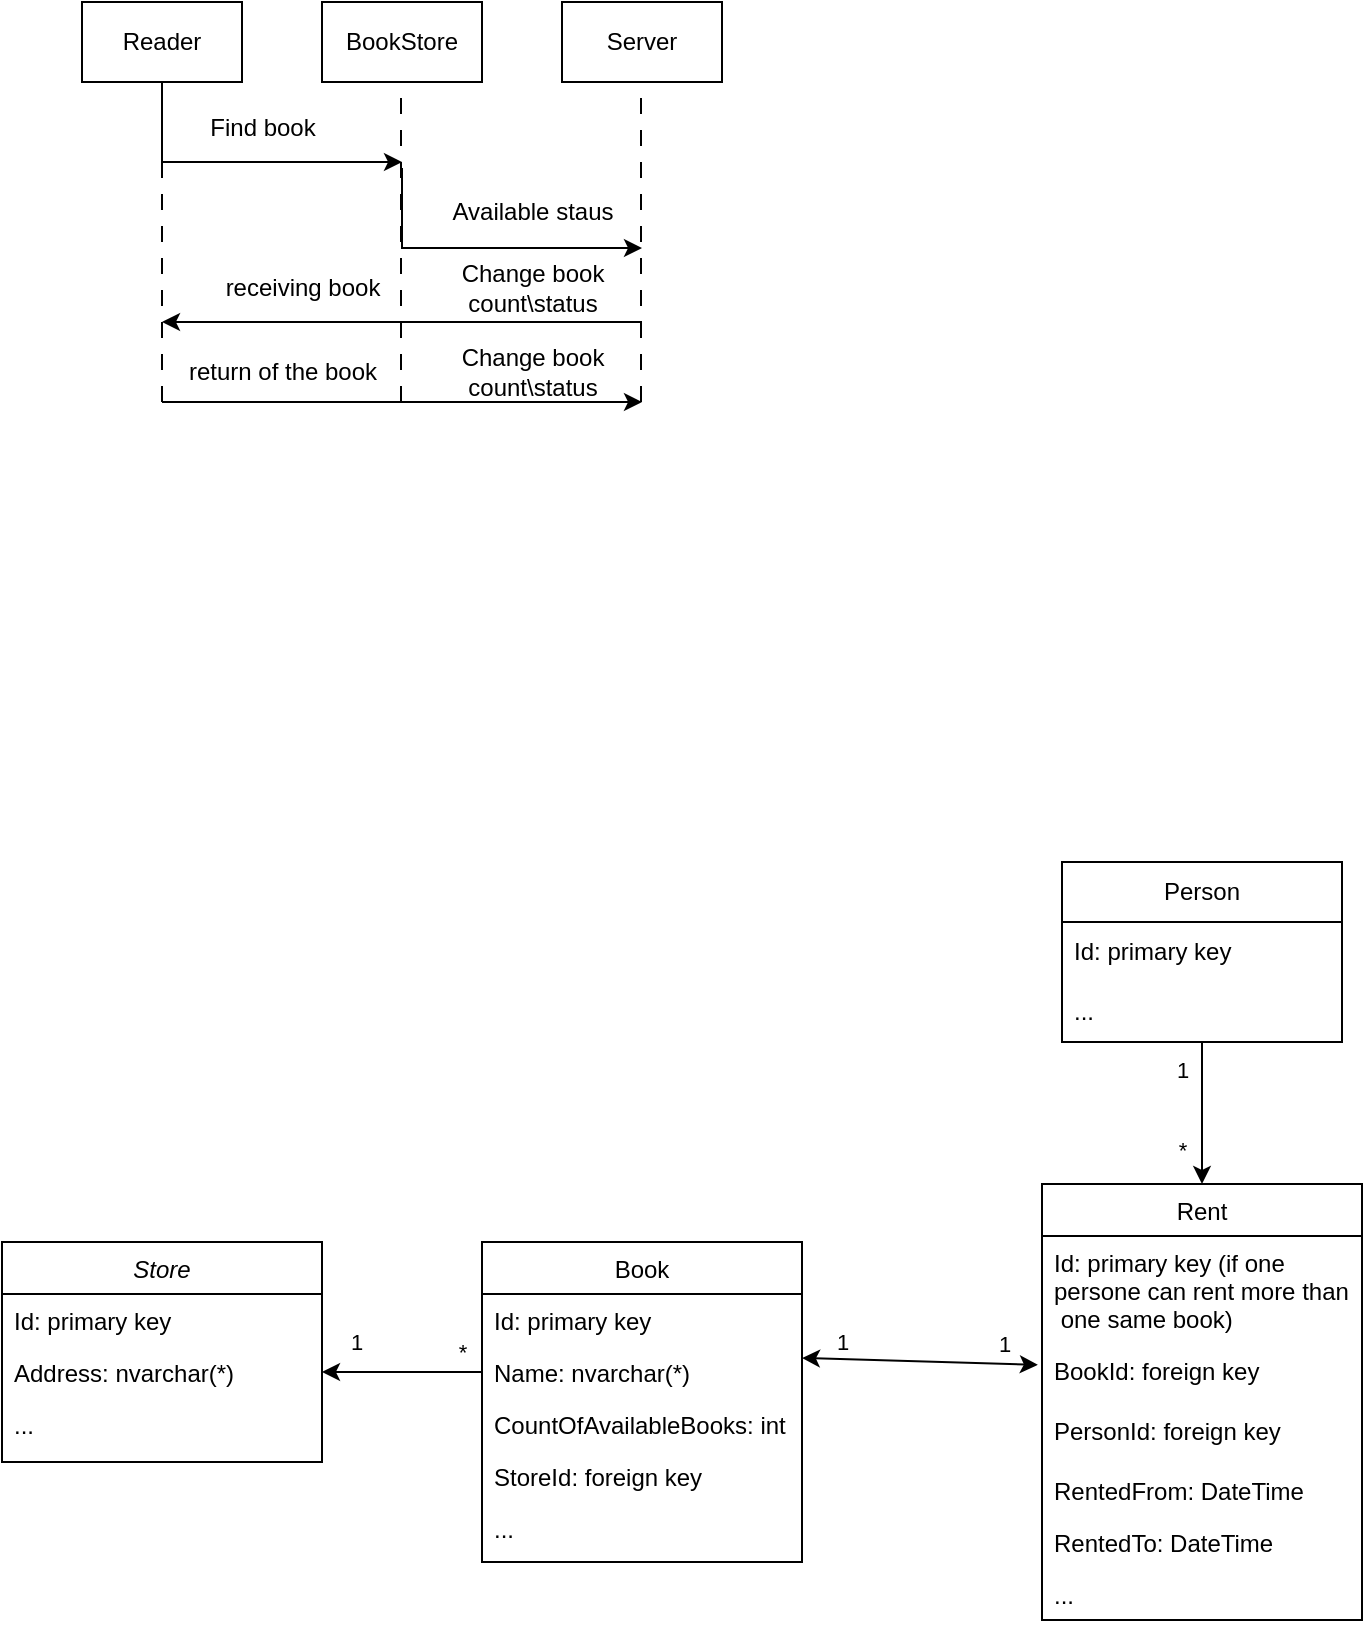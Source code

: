 <mxfile version="24.8.1">
  <diagram id="C5RBs43oDa-KdzZeNtuy" name="Page-1">
    <mxGraphModel grid="1" page="1" gridSize="10" guides="1" tooltips="1" connect="1" arrows="1" fold="1" pageScale="1" pageWidth="827" pageHeight="1169" math="0" shadow="0">
      <root>
        <mxCell id="WIyWlLk6GJQsqaUBKTNV-0" />
        <mxCell id="WIyWlLk6GJQsqaUBKTNV-1" parent="WIyWlLk6GJQsqaUBKTNV-0" />
        <mxCell id="zkfFHV4jXpPFQw0GAbJ--0" value="Store" style="swimlane;fontStyle=2;align=center;verticalAlign=top;childLayout=stackLayout;horizontal=1;startSize=26;horizontalStack=0;resizeParent=1;resizeLast=0;collapsible=1;marginBottom=0;rounded=0;shadow=0;strokeWidth=1;" vertex="1" parent="WIyWlLk6GJQsqaUBKTNV-1">
          <mxGeometry x="280" y="140" width="160" height="110" as="geometry">
            <mxRectangle x="230" y="140" width="160" height="26" as="alternateBounds" />
          </mxGeometry>
        </mxCell>
        <mxCell id="zkfFHV4jXpPFQw0GAbJ--1" value="Id: primary key" style="text;align=left;verticalAlign=top;spacingLeft=4;spacingRight=4;overflow=hidden;rotatable=0;points=[[0,0.5],[1,0.5]];portConstraint=eastwest;" vertex="1" parent="zkfFHV4jXpPFQw0GAbJ--0">
          <mxGeometry y="26" width="160" height="26" as="geometry" />
        </mxCell>
        <mxCell id="zkfFHV4jXpPFQw0GAbJ--2" value="Address: nvarchar(*)" style="text;align=left;verticalAlign=top;spacingLeft=4;spacingRight=4;overflow=hidden;rotatable=0;points=[[0,0.5],[1,0.5]];portConstraint=eastwest;rounded=0;shadow=0;html=0;" vertex="1" parent="zkfFHV4jXpPFQw0GAbJ--0">
          <mxGeometry y="52" width="160" height="26" as="geometry" />
        </mxCell>
        <mxCell id="zkfFHV4jXpPFQw0GAbJ--3" value="..." style="text;align=left;verticalAlign=top;spacingLeft=4;spacingRight=4;overflow=hidden;rotatable=0;points=[[0,0.5],[1,0.5]];portConstraint=eastwest;rounded=0;shadow=0;html=0;" vertex="1" parent="zkfFHV4jXpPFQw0GAbJ--0">
          <mxGeometry y="78" width="160" height="26" as="geometry" />
        </mxCell>
        <mxCell id="zkfFHV4jXpPFQw0GAbJ--17" value="Book" style="swimlane;fontStyle=0;align=center;verticalAlign=top;childLayout=stackLayout;horizontal=1;startSize=26;horizontalStack=0;resizeParent=1;resizeLast=0;collapsible=1;marginBottom=0;rounded=0;shadow=0;strokeWidth=1;" vertex="1" parent="WIyWlLk6GJQsqaUBKTNV-1">
          <mxGeometry x="520" y="140" width="160" height="160" as="geometry">
            <mxRectangle x="550" y="140" width="160" height="26" as="alternateBounds" />
          </mxGeometry>
        </mxCell>
        <mxCell id="zkfFHV4jXpPFQw0GAbJ--18" value="Id: primary key" style="text;align=left;verticalAlign=top;spacingLeft=4;spacingRight=4;overflow=hidden;rotatable=0;points=[[0,0.5],[1,0.5]];portConstraint=eastwest;" vertex="1" parent="zkfFHV4jXpPFQw0GAbJ--17">
          <mxGeometry y="26" width="160" height="26" as="geometry" />
        </mxCell>
        <mxCell id="zkfFHV4jXpPFQw0GAbJ--19" value="Name: nvarchar(*)  " style="text;align=left;verticalAlign=top;spacingLeft=4;spacingRight=4;overflow=hidden;rotatable=0;points=[[0,0.5],[1,0.5]];portConstraint=eastwest;rounded=0;shadow=0;html=0;" vertex="1" parent="zkfFHV4jXpPFQw0GAbJ--17">
          <mxGeometry y="52" width="160" height="26" as="geometry" />
        </mxCell>
        <mxCell id="zkfFHV4jXpPFQw0GAbJ--20" value="CountOfAvailableBooks: int" style="text;align=left;verticalAlign=top;spacingLeft=4;spacingRight=4;overflow=hidden;rotatable=0;points=[[0,0.5],[1,0.5]];portConstraint=eastwest;rounded=0;shadow=0;html=0;" vertex="1" parent="zkfFHV4jXpPFQw0GAbJ--17">
          <mxGeometry y="78" width="160" height="26" as="geometry" />
        </mxCell>
        <mxCell id="zkfFHV4jXpPFQw0GAbJ--22" value="StoreId: foreign key" style="text;align=left;verticalAlign=top;spacingLeft=4;spacingRight=4;overflow=hidden;rotatable=0;points=[[0,0.5],[1,0.5]];portConstraint=eastwest;rounded=0;shadow=0;html=0;" vertex="1" parent="zkfFHV4jXpPFQw0GAbJ--17">
          <mxGeometry y="104" width="160" height="26" as="geometry" />
        </mxCell>
        <mxCell id="SF2q-9uEm8PvZnDSBHx6-1" value="..." style="text;align=left;verticalAlign=top;spacingLeft=4;spacingRight=4;overflow=hidden;rotatable=0;points=[[0,0.5],[1,0.5]];portConstraint=eastwest;rounded=0;shadow=0;html=0;" vertex="1" parent="zkfFHV4jXpPFQw0GAbJ--17">
          <mxGeometry y="130" width="160" height="26" as="geometry" />
        </mxCell>
        <mxCell id="SF2q-9uEm8PvZnDSBHx6-10" value="Rent" style="swimlane;fontStyle=0;align=center;verticalAlign=top;childLayout=stackLayout;horizontal=1;startSize=26;horizontalStack=0;resizeParent=1;resizeLast=0;collapsible=1;marginBottom=0;rounded=0;shadow=0;strokeWidth=1;" vertex="1" parent="WIyWlLk6GJQsqaUBKTNV-1">
          <mxGeometry x="800" y="111" width="160" height="218" as="geometry">
            <mxRectangle x="550" y="140" width="160" height="26" as="alternateBounds" />
          </mxGeometry>
        </mxCell>
        <mxCell id="SF2q-9uEm8PvZnDSBHx6-11" value="Id: primary key (if one &#xa;persone can rent more than&#xa; one same book)" style="text;align=left;verticalAlign=top;spacingLeft=4;spacingRight=4;overflow=hidden;rotatable=0;points=[[0,0.5],[1,0.5]];portConstraint=eastwest;" vertex="1" parent="SF2q-9uEm8PvZnDSBHx6-10">
          <mxGeometry y="26" width="160" height="54" as="geometry" />
        </mxCell>
        <mxCell id="SF2q-9uEm8PvZnDSBHx6-15" value="BookId: foreign key" style="text;align=left;verticalAlign=top;spacingLeft=4;spacingRight=4;overflow=hidden;rotatable=0;points=[[0,0.5],[1,0.5]];portConstraint=eastwest;rounded=0;shadow=0;html=0;" vertex="1" parent="SF2q-9uEm8PvZnDSBHx6-10">
          <mxGeometry y="80" width="160" height="30" as="geometry" />
        </mxCell>
        <mxCell id="SF2q-9uEm8PvZnDSBHx6-16" value="PersonId: foreign key" style="text;align=left;verticalAlign=top;spacingLeft=4;spacingRight=4;overflow=hidden;rotatable=0;points=[[0,0.5],[1,0.5]];portConstraint=eastwest;rounded=0;shadow=0;html=0;" vertex="1" parent="SF2q-9uEm8PvZnDSBHx6-10">
          <mxGeometry y="110" width="160" height="30" as="geometry" />
        </mxCell>
        <mxCell id="SF2q-9uEm8PvZnDSBHx6-13" value="RentedFrom: DateTime" style="text;align=left;verticalAlign=top;spacingLeft=4;spacingRight=4;overflow=hidden;rotatable=0;points=[[0,0.5],[1,0.5]];portConstraint=eastwest;rounded=0;shadow=0;html=0;" vertex="1" parent="SF2q-9uEm8PvZnDSBHx6-10">
          <mxGeometry y="140" width="160" height="26" as="geometry" />
        </mxCell>
        <mxCell id="SF2q-9uEm8PvZnDSBHx6-17" value="RentedTo: DateTime" style="text;align=left;verticalAlign=top;spacingLeft=4;spacingRight=4;overflow=hidden;rotatable=0;points=[[0,0.5],[1,0.5]];portConstraint=eastwest;rounded=0;shadow=0;html=0;" vertex="1" parent="SF2q-9uEm8PvZnDSBHx6-10">
          <mxGeometry y="166" width="160" height="26" as="geometry" />
        </mxCell>
        <mxCell id="SF2q-9uEm8PvZnDSBHx6-18" value="..." style="text;align=left;verticalAlign=top;spacingLeft=4;spacingRight=4;overflow=hidden;rotatable=0;points=[[0,0.5],[1,0.5]];portConstraint=eastwest;rounded=0;shadow=0;html=0;" vertex="1" parent="SF2q-9uEm8PvZnDSBHx6-10">
          <mxGeometry y="192" width="160" height="26" as="geometry" />
        </mxCell>
        <mxCell id="SF2q-9uEm8PvZnDSBHx6-25" style="edgeStyle=orthogonalEdgeStyle;rounded=0;orthogonalLoop=1;jettySize=auto;html=1;entryX=0.5;entryY=0;entryDx=0;entryDy=0;" edge="1" parent="WIyWlLk6GJQsqaUBKTNV-1" source="SF2q-9uEm8PvZnDSBHx6-20" target="SF2q-9uEm8PvZnDSBHx6-10">
          <mxGeometry relative="1" as="geometry" />
        </mxCell>
        <mxCell id="SF2q-9uEm8PvZnDSBHx6-26" value="1" style="edgeLabel;html=1;align=center;verticalAlign=middle;resizable=0;points=[];" connectable="0" vertex="1" parent="SF2q-9uEm8PvZnDSBHx6-25">
          <mxGeometry x="-0.61" y="-3" relative="1" as="geometry">
            <mxPoint x="-7" as="offset" />
          </mxGeometry>
        </mxCell>
        <mxCell id="SF2q-9uEm8PvZnDSBHx6-29" value="*" style="edgeLabel;html=1;align=center;verticalAlign=middle;resizable=0;points=[];" connectable="0" vertex="1" parent="SF2q-9uEm8PvZnDSBHx6-25">
          <mxGeometry x="0.235" y="-2" relative="1" as="geometry">
            <mxPoint x="-8" y="10" as="offset" />
          </mxGeometry>
        </mxCell>
        <mxCell id="SF2q-9uEm8PvZnDSBHx6-20" value="Person" style="swimlane;fontStyle=0;childLayout=stackLayout;horizontal=1;startSize=30;horizontalStack=0;resizeParent=1;resizeParentMax=0;resizeLast=0;collapsible=1;marginBottom=0;whiteSpace=wrap;html=1;" vertex="1" parent="WIyWlLk6GJQsqaUBKTNV-1">
          <mxGeometry x="810" y="-50" width="140" height="90" as="geometry" />
        </mxCell>
        <mxCell id="SF2q-9uEm8PvZnDSBHx6-21" value="Id:&amp;nbsp;&lt;span style=&quot;text-wrap-mode: nowrap;&quot;&gt;primary key&lt;/span&gt;" style="text;strokeColor=none;fillColor=none;align=left;verticalAlign=middle;spacingLeft=4;spacingRight=4;overflow=hidden;points=[[0,0.5],[1,0.5]];portConstraint=eastwest;rotatable=0;whiteSpace=wrap;html=1;" vertex="1" parent="SF2q-9uEm8PvZnDSBHx6-20">
          <mxGeometry y="30" width="140" height="30" as="geometry" />
        </mxCell>
        <mxCell id="SF2q-9uEm8PvZnDSBHx6-22" value="..." style="text;strokeColor=none;fillColor=none;align=left;verticalAlign=middle;spacingLeft=4;spacingRight=4;overflow=hidden;points=[[0,0.5],[1,0.5]];portConstraint=eastwest;rotatable=0;whiteSpace=wrap;html=1;" vertex="1" parent="SF2q-9uEm8PvZnDSBHx6-20">
          <mxGeometry y="60" width="140" height="30" as="geometry" />
        </mxCell>
        <mxCell id="SF2q-9uEm8PvZnDSBHx6-31" value="" style="endArrow=classic;startArrow=classic;html=1;rounded=0;entryX=-0.013;entryY=0.348;entryDx=0;entryDy=0;entryPerimeter=0;" edge="1" parent="WIyWlLk6GJQsqaUBKTNV-1" target="SF2q-9uEm8PvZnDSBHx6-15">
          <mxGeometry width="50" height="50" relative="1" as="geometry">
            <mxPoint x="680" y="198" as="sourcePoint" />
            <mxPoint x="720" y="180" as="targetPoint" />
          </mxGeometry>
        </mxCell>
        <mxCell id="SF2q-9uEm8PvZnDSBHx6-33" value="1" style="edgeLabel;html=1;align=center;verticalAlign=middle;resizable=0;points=[];" connectable="0" vertex="1" parent="SF2q-9uEm8PvZnDSBHx6-31">
          <mxGeometry x="-0.509" y="-1" relative="1" as="geometry">
            <mxPoint x="-9" y="-10" as="offset" />
          </mxGeometry>
        </mxCell>
        <mxCell id="SF2q-9uEm8PvZnDSBHx6-34" value="1" style="edgeLabel;html=1;align=center;verticalAlign=middle;resizable=0;points=[];" connectable="0" vertex="1" parent="SF2q-9uEm8PvZnDSBHx6-31">
          <mxGeometry x="0.531" y="1" relative="1" as="geometry">
            <mxPoint x="10" y="-9" as="offset" />
          </mxGeometry>
        </mxCell>
        <mxCell id="SF2q-9uEm8PvZnDSBHx6-35" style="edgeStyle=orthogonalEdgeStyle;rounded=0;orthogonalLoop=1;jettySize=auto;html=1;entryX=1;entryY=0.5;entryDx=0;entryDy=0;" edge="1" parent="WIyWlLk6GJQsqaUBKTNV-1" source="zkfFHV4jXpPFQw0GAbJ--19" target="zkfFHV4jXpPFQw0GAbJ--2">
          <mxGeometry relative="1" as="geometry" />
        </mxCell>
        <mxCell id="SF2q-9uEm8PvZnDSBHx6-36" value="*" style="edgeLabel;html=1;align=center;verticalAlign=middle;resizable=0;points=[];" connectable="0" vertex="1" parent="SF2q-9uEm8PvZnDSBHx6-35">
          <mxGeometry x="-0.735" relative="1" as="geometry">
            <mxPoint y="-10" as="offset" />
          </mxGeometry>
        </mxCell>
        <mxCell id="SF2q-9uEm8PvZnDSBHx6-37" value="1" style="edgeLabel;html=1;align=center;verticalAlign=middle;resizable=0;points=[];" connectable="0" vertex="1" parent="SF2q-9uEm8PvZnDSBHx6-35">
          <mxGeometry x="0.575" relative="1" as="geometry">
            <mxPoint y="-15" as="offset" />
          </mxGeometry>
        </mxCell>
        <mxCell id="oiwMQh-xRBwazXRrfhCE-11" style="edgeStyle=orthogonalEdgeStyle;rounded=0;orthogonalLoop=1;jettySize=auto;html=1;dashed=1;strokeColor=none;" edge="1" parent="WIyWlLk6GJQsqaUBKTNV-1" source="oiwMQh-xRBwazXRrfhCE-9">
          <mxGeometry relative="1" as="geometry">
            <mxPoint x="370" y="-250" as="targetPoint" />
          </mxGeometry>
        </mxCell>
        <mxCell id="oiwMQh-xRBwazXRrfhCE-19" style="edgeStyle=orthogonalEdgeStyle;rounded=0;orthogonalLoop=1;jettySize=auto;html=1;" edge="1" parent="WIyWlLk6GJQsqaUBKTNV-1" source="oiwMQh-xRBwazXRrfhCE-9">
          <mxGeometry relative="1" as="geometry">
            <mxPoint x="480" y="-400" as="targetPoint" />
            <Array as="points">
              <mxPoint x="360" y="-400" />
            </Array>
          </mxGeometry>
        </mxCell>
        <mxCell id="oiwMQh-xRBwazXRrfhCE-9" value="Reader" style="html=1;whiteSpace=wrap;" vertex="1" parent="WIyWlLk6GJQsqaUBKTNV-1">
          <mxGeometry x="320" y="-480" width="80" height="40" as="geometry" />
        </mxCell>
        <mxCell id="oiwMQh-xRBwazXRrfhCE-14" value="" style="endArrow=none;html=1;rounded=0;entryX=0.5;entryY=1;entryDx=0;entryDy=0;dashed=1;dashPattern=8 8;" edge="1" parent="WIyWlLk6GJQsqaUBKTNV-1" target="oiwMQh-xRBwazXRrfhCE-9">
          <mxGeometry width="50" height="50" relative="1" as="geometry">
            <mxPoint x="360" y="-280" as="sourcePoint" />
            <mxPoint x="390" y="-320" as="targetPoint" />
          </mxGeometry>
        </mxCell>
        <mxCell id="oiwMQh-xRBwazXRrfhCE-15" value="BookStore" style="html=1;whiteSpace=wrap;" vertex="1" parent="WIyWlLk6GJQsqaUBKTNV-1">
          <mxGeometry x="440" y="-480" width="80" height="40" as="geometry" />
        </mxCell>
        <mxCell id="oiwMQh-xRBwazXRrfhCE-17" value="" style="endArrow=none;html=1;rounded=0;entryX=0.5;entryY=1;entryDx=0;entryDy=0;dashed=1;dashPattern=8 8;" edge="1" parent="WIyWlLk6GJQsqaUBKTNV-1">
          <mxGeometry width="50" height="50" relative="1" as="geometry">
            <mxPoint x="479.5" y="-280" as="sourcePoint" />
            <mxPoint x="479.5" y="-440" as="targetPoint" />
          </mxGeometry>
        </mxCell>
        <mxCell id="oiwMQh-xRBwazXRrfhCE-18" value="Server" style="html=1;whiteSpace=wrap;" vertex="1" parent="WIyWlLk6GJQsqaUBKTNV-1">
          <mxGeometry x="560" y="-480" width="80" height="40" as="geometry" />
        </mxCell>
        <mxCell id="oiwMQh-xRBwazXRrfhCE-20" value="Find book" style="text;html=1;align=center;verticalAlign=middle;resizable=0;points=[];autosize=1;strokeColor=none;fillColor=none;" vertex="1" parent="WIyWlLk6GJQsqaUBKTNV-1">
          <mxGeometry x="370" y="-432" width="80" height="30" as="geometry" />
        </mxCell>
        <mxCell id="oiwMQh-xRBwazXRrfhCE-21" style="edgeStyle=orthogonalEdgeStyle;rounded=0;orthogonalLoop=1;jettySize=auto;html=1;" edge="1" parent="WIyWlLk6GJQsqaUBKTNV-1">
          <mxGeometry relative="1" as="geometry">
            <mxPoint x="600" y="-357" as="targetPoint" />
            <mxPoint x="480" y="-397" as="sourcePoint" />
            <Array as="points">
              <mxPoint x="480" y="-357" />
            </Array>
          </mxGeometry>
        </mxCell>
        <mxCell id="oiwMQh-xRBwazXRrfhCE-22" value="" style="endArrow=none;html=1;rounded=0;entryX=0.5;entryY=1;entryDx=0;entryDy=0;dashed=1;dashPattern=8 8;" edge="1" parent="WIyWlLk6GJQsqaUBKTNV-1">
          <mxGeometry width="50" height="50" relative="1" as="geometry">
            <mxPoint x="599.5" y="-280" as="sourcePoint" />
            <mxPoint x="599.5" y="-440" as="targetPoint" />
          </mxGeometry>
        </mxCell>
        <mxCell id="oiwMQh-xRBwazXRrfhCE-23" value="Available staus" style="text;html=1;align=center;verticalAlign=middle;resizable=0;points=[];autosize=1;strokeColor=none;fillColor=none;" vertex="1" parent="WIyWlLk6GJQsqaUBKTNV-1">
          <mxGeometry x="495" y="-390" width="100" height="30" as="geometry" />
        </mxCell>
        <mxCell id="oiwMQh-xRBwazXRrfhCE-24" value="" style="endArrow=classic;html=1;rounded=0;" edge="1" parent="WIyWlLk6GJQsqaUBKTNV-1">
          <mxGeometry width="50" height="50" relative="1" as="geometry">
            <mxPoint x="600" y="-320" as="sourcePoint" />
            <mxPoint x="360" y="-320" as="targetPoint" />
          </mxGeometry>
        </mxCell>
        <mxCell id="oiwMQh-xRBwazXRrfhCE-25" value="receiving book" style="text;html=1;align=center;verticalAlign=middle;resizable=0;points=[];autosize=1;strokeColor=none;fillColor=none;" vertex="1" parent="WIyWlLk6GJQsqaUBKTNV-1">
          <mxGeometry x="380" y="-352" width="100" height="30" as="geometry" />
        </mxCell>
        <mxCell id="oiwMQh-xRBwazXRrfhCE-27" value="" style="endArrow=classic;html=1;rounded=0;" edge="1" parent="WIyWlLk6GJQsqaUBKTNV-1">
          <mxGeometry width="50" height="50" relative="1" as="geometry">
            <mxPoint x="360" y="-280" as="sourcePoint" />
            <mxPoint x="600" y="-280" as="targetPoint" />
          </mxGeometry>
        </mxCell>
        <mxCell id="oiwMQh-xRBwazXRrfhCE-28" value="Change book &lt;br&gt;count\status" style="text;html=1;align=center;verticalAlign=middle;resizable=0;points=[];autosize=1;strokeColor=none;fillColor=none;" vertex="1" parent="WIyWlLk6GJQsqaUBKTNV-1">
          <mxGeometry x="500" y="-357" width="90" height="40" as="geometry" />
        </mxCell>
        <mxCell id="oiwMQh-xRBwazXRrfhCE-29" value="return of the book" style="text;html=1;align=center;verticalAlign=middle;resizable=0;points=[];autosize=1;strokeColor=none;fillColor=none;" vertex="1" parent="WIyWlLk6GJQsqaUBKTNV-1">
          <mxGeometry x="360" y="-310" width="120" height="30" as="geometry" />
        </mxCell>
        <mxCell id="oiwMQh-xRBwazXRrfhCE-30" value="Change book&lt;br&gt;count\status" style="text;html=1;align=center;verticalAlign=middle;resizable=0;points=[];autosize=1;strokeColor=none;fillColor=none;" vertex="1" parent="WIyWlLk6GJQsqaUBKTNV-1">
          <mxGeometry x="500" y="-315" width="90" height="40" as="geometry" />
        </mxCell>
      </root>
    </mxGraphModel>
  </diagram>
</mxfile>
